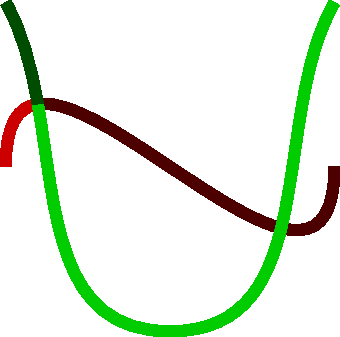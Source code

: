 size(6cm,0);

defaultpen(2mm+linecap(0));

path p = (0,0){up} .. (2cm,0){up};
path q = (0,1cm){dir(-60)}..(1cm,-1cm)..{dir(60)}(2cm,1cm);

real[] ipq=intersect(p,q);
real[] iprq=intersect(p,reverse(q));

draw(subpath(p, 0, ipq[0]), .8red);
draw(subpath(p, ipq[0], iprq[0]), .5red);
draw(subpath(p, iprq[0], length(p)), .3red);

draw(subpath(reverse(q), 0, iprq[1]), .8green);
draw(subpath(reverse(q), iprq[1], length(q)-ipq[1]), .5green);
draw(subpath(reverse(q), length(q)-ipq[1], length(q)), .3green);
